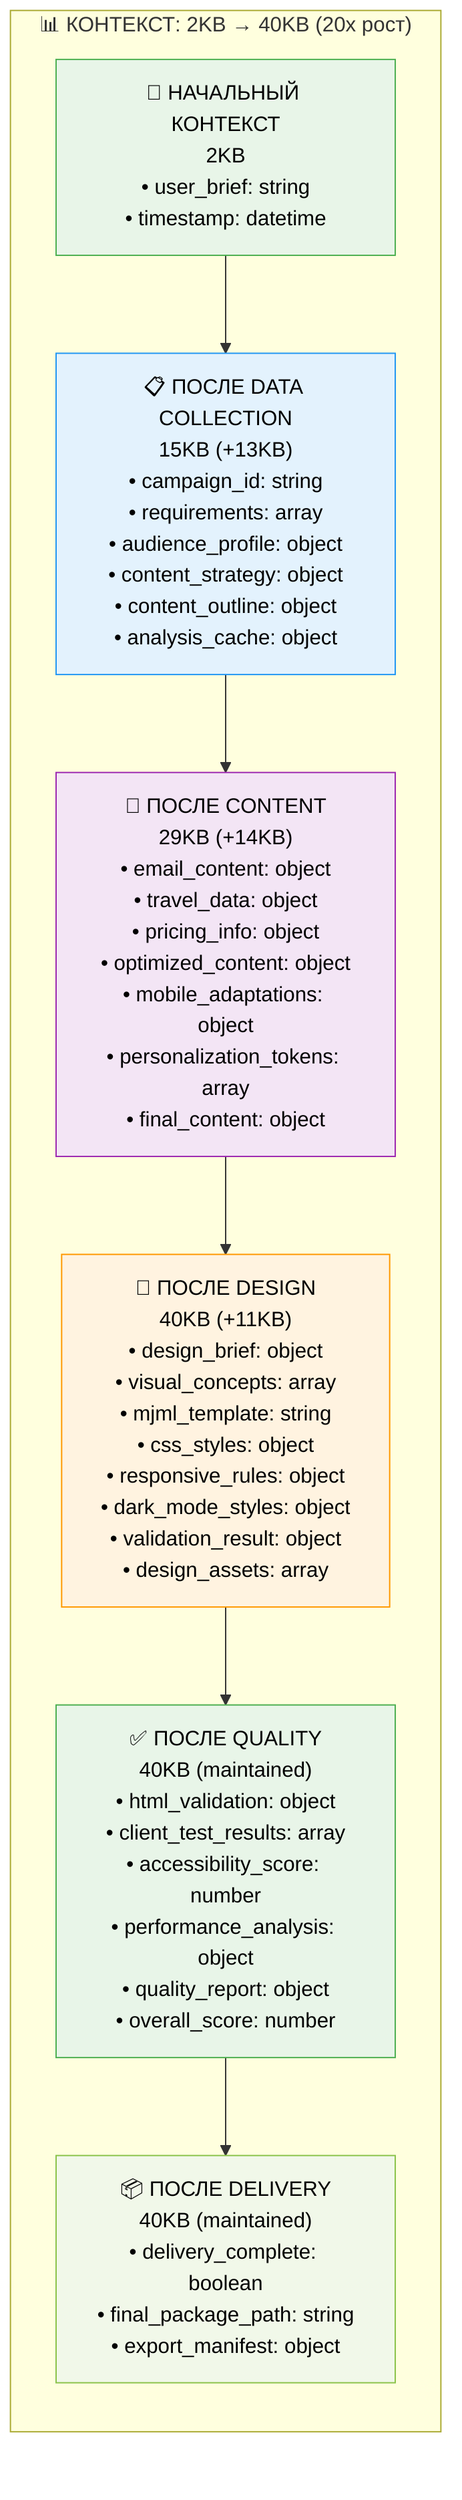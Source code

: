 graph LR
    subgraph "📊 КОНТЕКСТ: 2KB → 40KB (20x рост)"
        CTX1["🌱 НАЧАЛЬНЫЙ КОНТЕКСТ<br/>2KB<br/>• user_brief: string<br/>• timestamp: datetime"]
        
        CTX2["📋 ПОСЛЕ DATA COLLECTION<br/>15KB (+13KB)<br/>• campaign_id: string<br/>• requirements: array<br/>• audience_profile: object<br/>• content_strategy: object<br/>• content_outline: object<br/>• analysis_cache: object"]
        
        CTX3["📝 ПОСЛЕ CONTENT<br/>29KB (+14KB)<br/>• email_content: object<br/>• travel_data: object<br/>• pricing_info: object<br/>• optimized_content: object<br/>• mobile_adaptations: object<br/>• personalization_tokens: array<br/>• final_content: object"]
        
        CTX4["🎨 ПОСЛЕ DESIGN<br/>40KB (+11KB)<br/>• design_brief: object<br/>• visual_concepts: array<br/>• mjml_template: string<br/>• css_styles: object<br/>• responsive_rules: object<br/>• dark_mode_styles: object<br/>• validation_result: object<br/>• design_assets: array"]
        
        CTX5["✅ ПОСЛЕ QUALITY<br/>40KB (maintained)<br/>• html_validation: object<br/>• client_test_results: array<br/>• accessibility_score: number<br/>• performance_analysis: object<br/>• quality_report: object<br/>• overall_score: number"]
        
        CTX6["📦 ПОСЛЕ DELIVERY<br/>40KB (maintained)<br/>• delivery_complete: boolean<br/>• final_package_path: string<br/>• export_manifest: object"]
    end
    
    CTX1 --> CTX2 --> CTX3 --> CTX4 --> CTX5 --> CTX6
    
    style CTX1 fill:#e8f5e8,stroke:#4caf50,color:black
    style CTX2 fill:#e3f2fd,stroke:#2196f3,color:black
    style CTX3 fill:#f3e5f5,stroke:#9c27b0,color:black
    style CTX4 fill:#fff3e0,stroke:#ff9800,color:black
    style CTX5 fill:#e8f5e8,stroke:#4caf50,color:black
    style CTX6 fill:#f1f8e9,stroke:#8bc34a,color:black